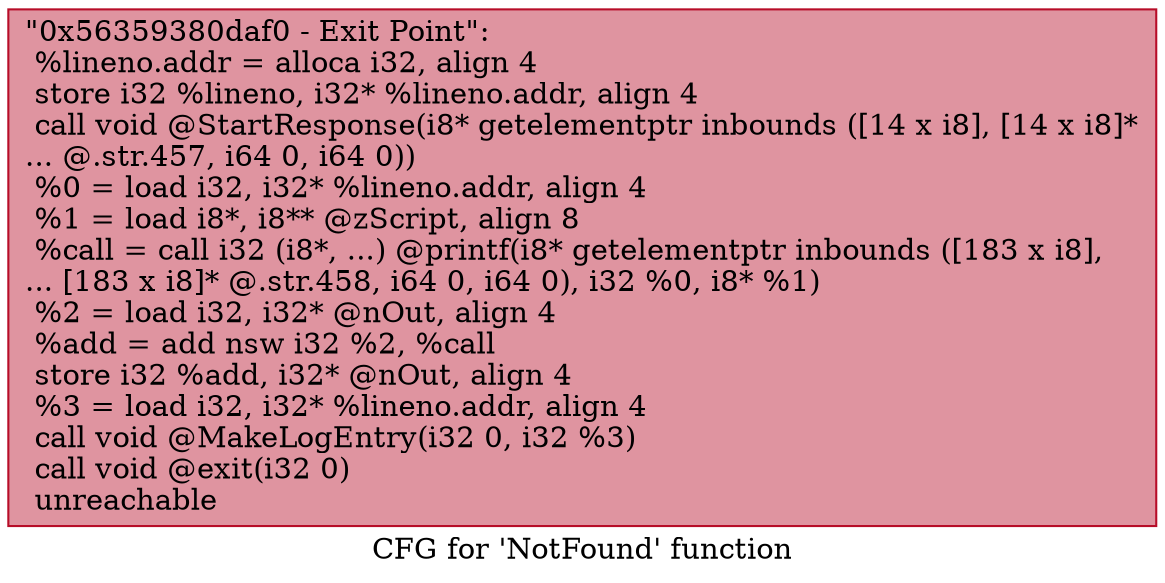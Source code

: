 digraph "CFG for 'NotFound' function" {
	label="CFG for 'NotFound' function";

	Node0x56359380daf0 [shape=record,color="#b70d28ff", style=filled, fillcolor="#b70d2870",label="{\"0x56359380daf0 - Exit Point\":\l  %lineno.addr = alloca i32, align 4\l  store i32 %lineno, i32* %lineno.addr, align 4\l  call void @StartResponse(i8* getelementptr inbounds ([14 x i8], [14 x i8]*\l... @.str.457, i64 0, i64 0))\l  %0 = load i32, i32* %lineno.addr, align 4\l  %1 = load i8*, i8** @zScript, align 8\l  %call = call i32 (i8*, ...) @printf(i8* getelementptr inbounds ([183 x i8],\l... [183 x i8]* @.str.458, i64 0, i64 0), i32 %0, i8* %1)\l  %2 = load i32, i32* @nOut, align 4\l  %add = add nsw i32 %2, %call\l  store i32 %add, i32* @nOut, align 4\l  %3 = load i32, i32* %lineno.addr, align 4\l  call void @MakeLogEntry(i32 0, i32 %3)\l  call void @exit(i32 0)\l  unreachable\l}"];
}
